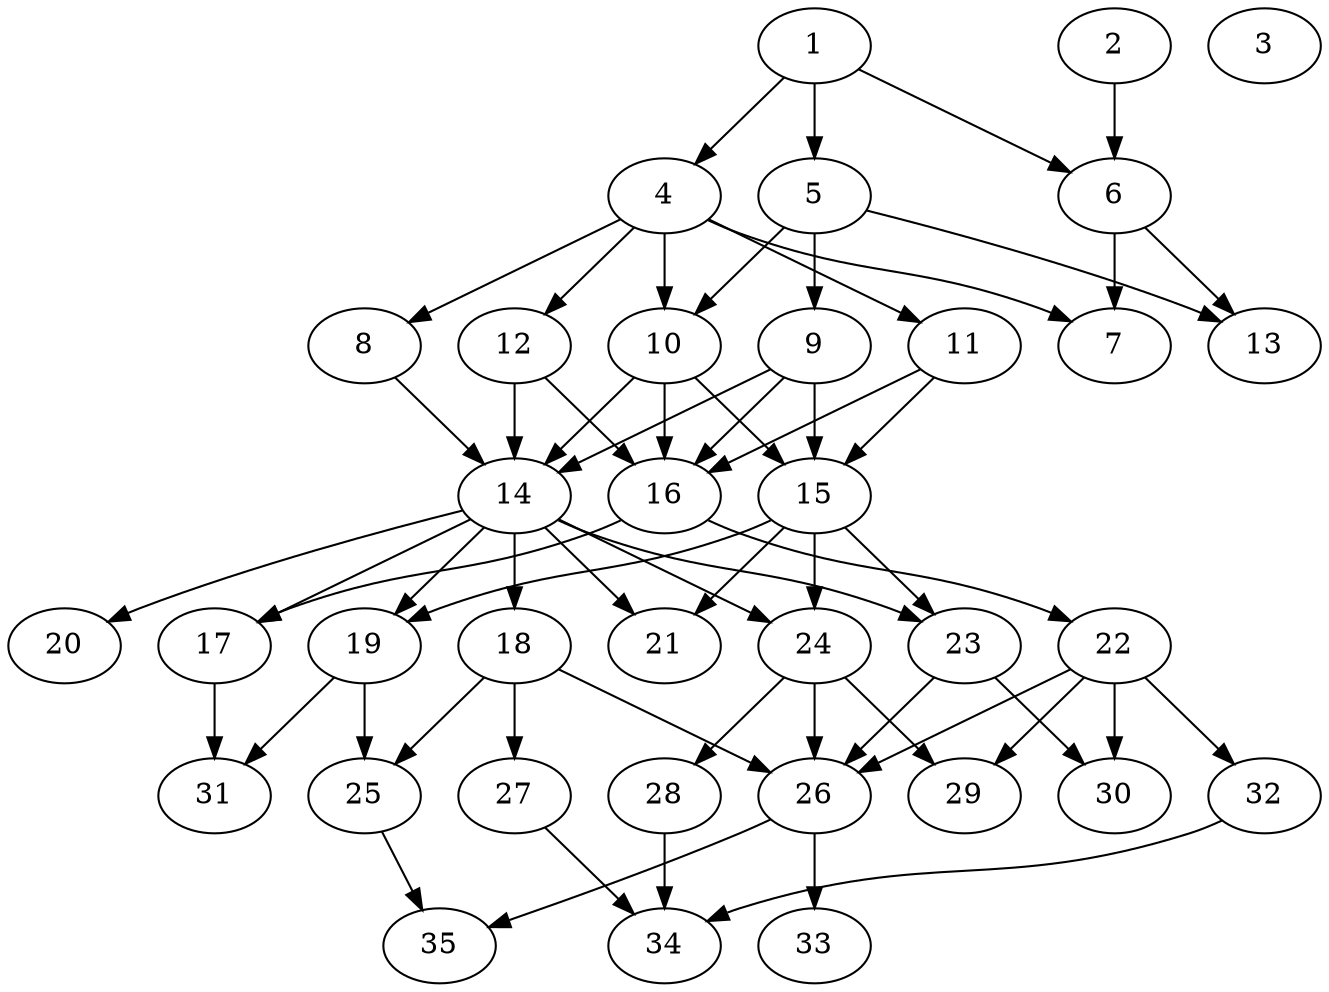 // DAG (tier=2-normal, mode=compute, n=35, ccr=0.373, fat=0.517, density=0.556, regular=0.485, jump=0.170, mindata=524288, maxdata=8388608)
// DAG automatically generated by daggen at Sun Aug 24 16:33:33 2025
// /home/ermia/Project/Environments/daggen/bin/daggen --dot --ccr 0.373 --fat 0.517 --regular 0.485 --density 0.556 --jump 0.170 --mindata 524288 --maxdata 8388608 -n 35 
digraph G {
  1 [size="8612652942602741", alpha="0.01", expect_size="4306326471301370"]
  1 -> 4 [size ="138956452659200"]
  1 -> 5 [size ="138956452659200"]
  1 -> 6 [size ="138956452659200"]
  2 [size="405465868265794306048", alpha="0.13", expect_size="202732934132897153024"]
  2 -> 6 [size ="438254302134272"]
  3 [size="699957170741580672", alpha="0.07", expect_size="349978585370790336"]
  4 [size="282227164118474304", alpha="0.05", expect_size="141113582059237152"]
  4 -> 7 [size ="159756811501568"]
  4 -> 8 [size ="159756811501568"]
  4 -> 10 [size ="159756811501568"]
  4 -> 11 [size ="159756811501568"]
  4 -> 12 [size ="159756811501568"]
  5 [size="5489223884632847", alpha="0.02", expect_size="2744611942316423"]
  5 -> 9 [size ="159610413514752"]
  5 -> 10 [size ="159610413514752"]
  5 -> 13 [size ="159610413514752"]
  6 [size="6429664552929145", alpha="0.02", expect_size="3214832276464572"]
  6 -> 7 [size ="411629204275200"]
  6 -> 13 [size ="411629204275200"]
  7 [size="261162285875712", alpha="0.05", expect_size="130581142937856"]
  8 [size="230770524475621376", alpha="0.09", expect_size="115385262237810688"]
  8 -> 14 [size ="3009840939008"]
  9 [size="10695712045608690", alpha="0.13", expect_size="5347856022804345"]
  9 -> 14 [size ="338356189790208"]
  9 -> 15 [size ="338356189790208"]
  9 -> 16 [size ="338356189790208"]
  10 [size="4599686722829256", alpha="0.08", expect_size="2299843361414628"]
  10 -> 14 [size ="248614316146688"]
  10 -> 15 [size ="248614316146688"]
  10 -> 16 [size ="248614316146688"]
  11 [size="16277352195957336", alpha="0.07", expect_size="8138676097978668"]
  11 -> 15 [size ="410572164169728"]
  11 -> 16 [size ="410572164169728"]
  12 [size="4060712383742476288", alpha="0.13", expect_size="2030356191871238144"]
  12 -> 14 [size ="20362205069312"]
  12 -> 16 [size ="20362205069312"]
  13 [size="731639304772015", alpha="0.00", expect_size="365819652386007"]
  14 [size="338155748346714048", alpha="0.13", expect_size="169077874173357024"]
  14 -> 17 [size ="162846671372288"]
  14 -> 18 [size ="162846671372288"]
  14 -> 19 [size ="162846671372288"]
  14 -> 20 [size ="162846671372288"]
  14 -> 21 [size ="162846671372288"]
  14 -> 23 [size ="162846671372288"]
  14 -> 24 [size ="162846671372288"]
  15 [size="19253571925435404", alpha="0.15", expect_size="9626785962717702"]
  15 -> 19 [size ="321314900410368"]
  15 -> 21 [size ="321314900410368"]
  15 -> 23 [size ="321314900410368"]
  15 -> 24 [size ="321314900410368"]
  16 [size="17445124949244236", alpha="0.10", expect_size="8722562474622118"]
  16 -> 17 [size ="308975593586688"]
  16 -> 22 [size ="308975593586688"]
  17 [size="21512414969938837504", alpha="0.19", expect_size="10756207484969418752"]
  17 -> 31 [size ="61879875534848"]
  18 [size="526787416600055119872", alpha="0.16", expect_size="263393708300027559936"]
  18 -> 25 [size ="521811422871552"]
  18 -> 26 [size ="521811422871552"]
  18 -> 27 [size ="521811422871552"]
  19 [size="7026231039606562", alpha="0.02", expect_size="3513115519803281"]
  19 -> 25 [size ="550376570880000"]
  19 -> 31 [size ="550376570880000"]
  20 [size="288794295022911488000", alpha="0.19", expect_size="144397147511455744000"]
  21 [size="578549840905003", alpha="0.12", expect_size="289274920452501"]
  22 [size="15257535982964438", alpha="0.19", expect_size="7628767991482219"]
  22 -> 26 [size ="38704232005632"]
  22 -> 29 [size ="38704232005632"]
  22 -> 30 [size ="38704232005632"]
  22 -> 32 [size ="38704232005632"]
  23 [size="10081971766469038", alpha="0.13", expect_size="5040985883234519"]
  23 -> 26 [size ="512721149755392"]
  23 -> 30 [size ="512721149755392"]
  24 [size="23427443441607724", alpha="0.07", expect_size="11713721720803862"]
  24 -> 26 [size ="9730189688832"]
  24 -> 28 [size ="9730189688832"]
  24 -> 29 [size ="9730189688832"]
  25 [size="6865139539472351", alpha="0.13", expect_size="3432569769736175"]
  25 -> 35 [size ="291512726323200"]
  26 [size="12605719220482958", alpha="0.14", expect_size="6302859610241479"]
  26 -> 33 [size ="291314956500992"]
  26 -> 35 [size ="291314956500992"]
  27 [size="579608240929212928", alpha="0.10", expect_size="289804120464606464"]
  27 -> 34 [size ="302191248146432"]
  28 [size="154589677840846816", alpha="0.09", expect_size="77294838920423408"]
  28 -> 34 [size ="88713757458432"]
  29 [size="353904879602207", alpha="0.06", expect_size="176952439801103"]
  30 [size="45291003128980701184", alpha="0.07", expect_size="22645501564490350592"]
  31 [size="12710190476124380", alpha="0.13", expect_size="6355095238062190"]
  32 [size="423914076407955718144", alpha="0.12", expect_size="211957038203977859072"]
  32 -> 34 [size ="451448844320768"]
  33 [size="66880699600476307456", alpha="0.03", expect_size="33440349800238153728"]
  34 [size="1088453805544906752", alpha="0.13", expect_size="544226902772453376"]
  35 [size="31098491221431025664", alpha="0.14", expect_size="15549245610715512832"]
}